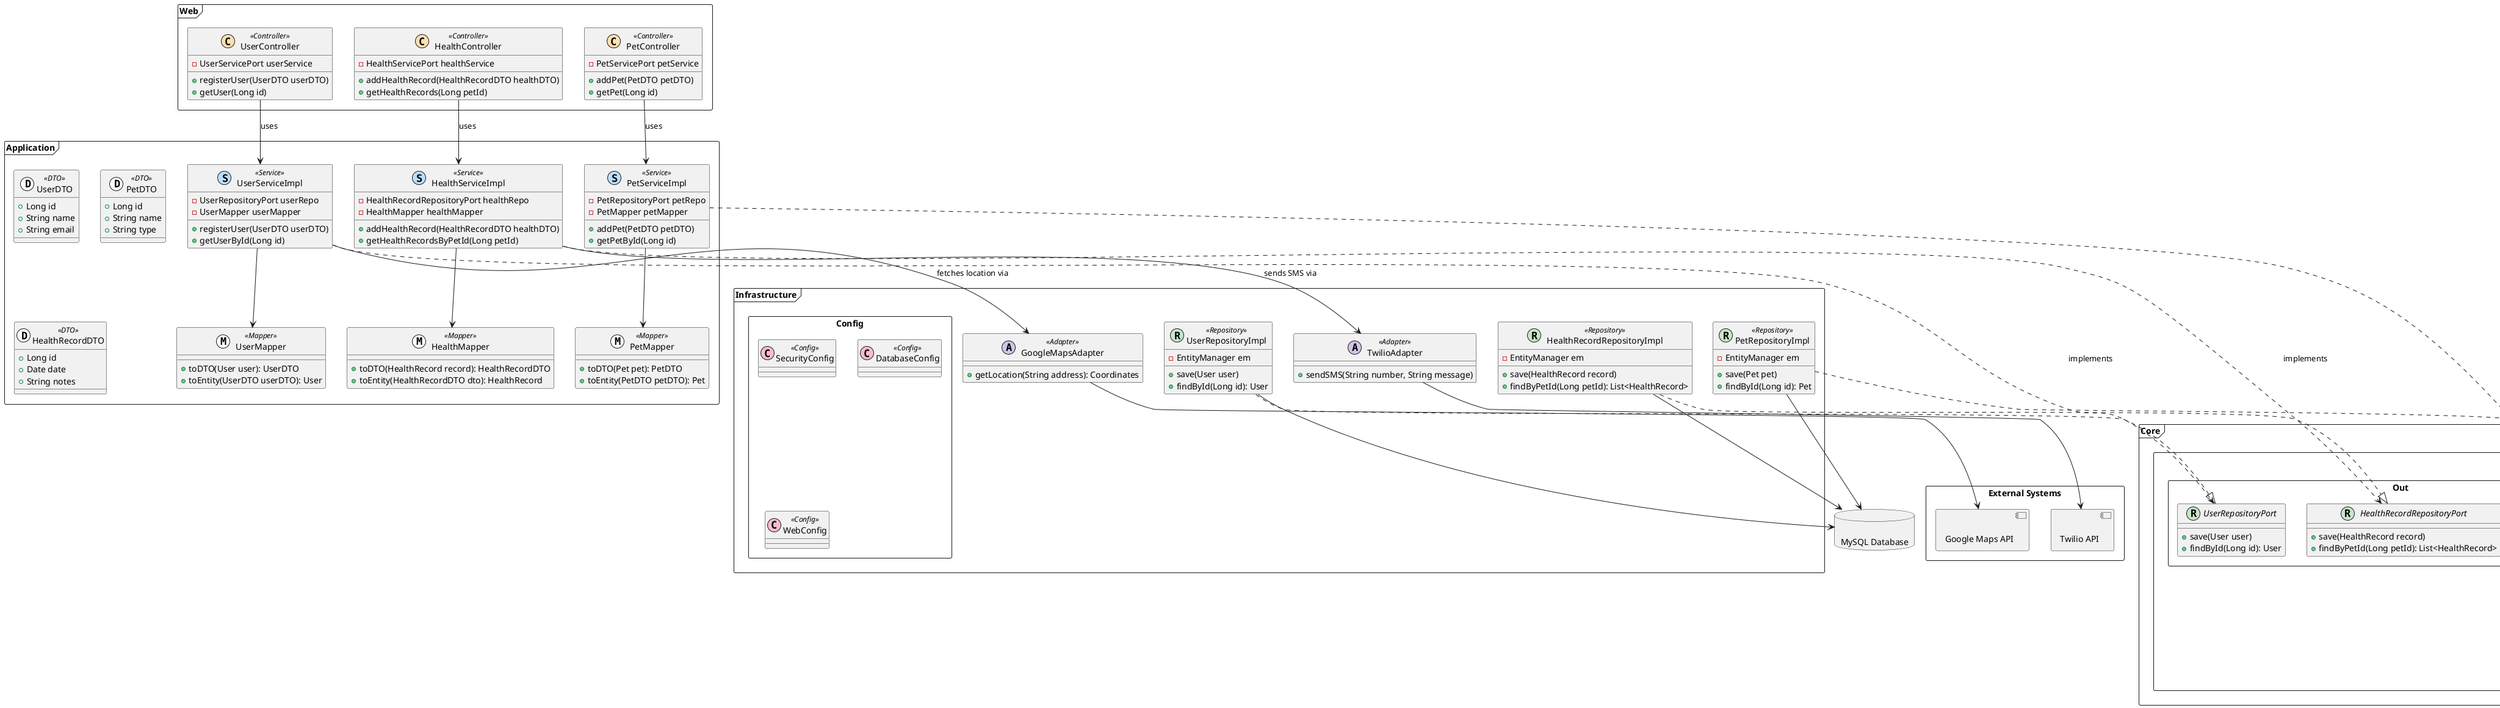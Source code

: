 @startuml architecture-overview
allowmixing

' Style settings
skinparam packageStyle rectangle
skinparam shadowing false

' Color definitions
!define ENTITY_COLOR #FFECB3
!define SERVICE_COLOR #BBDEFB
!define REPOSITORY_COLOR #C8E6C9
!define CONTROLLER_COLOR #FFE0B2
!define ADAPTER_COLOR #D1C4E9
!define CONFIG_COLOR #F8BBD0
!define EXTERNAL_SYSTEM_COLOR #CFD8DC
!define DATABASE_COLOR #B0BEC5

' Core package
package "Core" as Core <<Frame>> {
    package "Domain" <<Rectangle>> {
        class User << (E,ENTITY_COLOR) Entity >> {
            - Long id
            - String name
            - String email
        }

        class Pet << (E,ENTITY_COLOR) Entity >> {
            - Long id
            - String name
            - String type
        }

        class HealthRecord << (E,ENTITY_COLOR) Entity >> {
            - Long id
            - Date date
            - String notes
        }
    }

    package "Ports" <<Rectangle>> {
        package "In" <<Rectangle>> {
            interface UserServicePort << (S,SERVICE_COLOR) >> {
                {abstract}
                + registerUser(UserDTO userDTO)
                + getUserById(Long id)
            }
            interface PetServicePort << (S,SERVICE_COLOR) >> {
                {abstract}
                + addPet(PetDTO petDTO)
                + getPetById(Long id)
            }
            interface HealthServicePort << (S,SERVICE_COLOR) >> {
                {abstract}
                + addHealthRecord(HealthRecordDTO healthDTO)
                + getHealthRecordsByPetId(Long petId)
            }
        }

        package "Out" <<Rectangle>> {
            interface UserRepositoryPort << (R,REPOSITORY_COLOR) >> {
                {abstract}
                + save(User user)
                + findById(Long id): User
            }
            interface PetRepositoryPort << (R,REPOSITORY_COLOR) >> {
                {abstract}
                + save(Pet pet)
                + findById(Long id): Pet
            }
            interface HealthRecordRepositoryPort << (R,REPOSITORY_COLOR) >> {
                {abstract}
                + save(HealthRecord record)
                + findByPetId(Long petId): List<HealthRecord>
            }
        }
    }
}

' Application package
package "Application" as Application <<Frame>> {
    class UserServiceImpl << (S,SERVICE_COLOR) Service >> {
        - UserRepositoryPort userRepo
        - UserMapper userMapper
        + registerUser(UserDTO userDTO)
        + getUserById(Long id)
    }

    class PetServiceImpl << (S,SERVICE_COLOR) Service >> {
        - PetRepositoryPort petRepo
        - PetMapper petMapper
        + addPet(PetDTO petDTO)
        + getPetById(Long id)
    }

    class HealthServiceImpl << (S,SERVICE_COLOR) Service >> {
        - HealthRecordRepositoryPort healthRepo
        - HealthMapper healthMapper
        + addHealthRecord(HealthRecordDTO healthDTO)
        + getHealthRecordsByPetId(Long petId)
    }

    class UserMapper << (M,white) Mapper >> {
        + toDTO(User user): UserDTO
        + toEntity(UserDTO userDTO): User
    }

    class PetMapper << (M,white) Mapper >> {
        + toDTO(Pet pet): PetDTO
        + toEntity(PetDTO petDTO): Pet
    }

    class HealthMapper << (M,white) Mapper >> {
        + toDTO(HealthRecord record): HealthRecordDTO
        + toEntity(HealthRecordDTO dto): HealthRecord
    }

    class UserDTO << (D,white) DTO >> {
        + Long id
        + String name
        + String email
    }
    class PetDTO << (D,white) DTO >> {
        + Long id
        + String name
        + String type
    }
    class HealthRecordDTO << (D,white) DTO >> {
        + Long id
        + Date date
        + String notes
    }
}

' Infrastructure package
package "Infrastructure" as Infrastructure <<Frame>> {
    class UserRepositoryImpl << (R,REPOSITORY_COLOR) Repository >> {
        - EntityManager em
        + save(User user)
        + findById(Long id): User
    }

    class PetRepositoryImpl << (R,REPOSITORY_COLOR) Repository >> {
        - EntityManager em
        + save(Pet pet)
        + findById(Long id): Pet
    }

    class HealthRecordRepositoryImpl << (R,REPOSITORY_COLOR) Repository >> {
        - EntityManager em
        + save(HealthRecord record)
        + findByPetId(Long petId): List<HealthRecord>
    }

    class TwilioAdapter << (A,ADAPTER_COLOR) Adapter >> {
        + sendSMS(String number, String message)
    }

    class GoogleMapsAdapter << (A,ADAPTER_COLOR) Adapter >> {
        + getLocation(String address): Coordinates
    }

    package "Config" <<Rectangle>> {
        class SecurityConfig << (C,CONFIG_COLOR) Config >>
        class DatabaseConfig << (C,CONFIG_COLOR) Config >>
        class WebConfig << (C,CONFIG_COLOR) Config >>
    }
}

' Web package
package "Web" as Web <<Frame>> {
    class UserController << (C,CONTROLLER_COLOR) Controller >> {
        - UserServicePort userService
        + registerUser(UserDTO userDTO)
        + getUser(Long id)
    }

    class PetController << (C,CONTROLLER_COLOR) Controller >> {
        - PetServicePort petService
        + addPet(PetDTO petDTO)
        + getPet(Long id)
    }

    class HealthController << (C,CONTROLLER_COLOR) Controller >> {
        - HealthServicePort healthService
        + addHealthRecord(HealthRecordDTO healthDTO)
        + getHealthRecords(Long petId)
    }
}

' External systems
package "External Systems" <<Rectangle>> {
    component "Twilio API" << (X,EXTERNAL_SYSTEM_COLOR) >>
    component "Google Maps API" << (X,EXTERNAL_SYSTEM_COLOR) >>
}

' Database
database "MySQL Database" << (D,DATABASE_COLOR) >>

' Relationships between components
UserController --> UserServiceImpl : "uses"
PetController --> PetServiceImpl : "uses"
HealthController --> HealthServiceImpl : "uses"

UserServiceImpl ..> UserRepositoryPort : "implements"
PetServiceImpl ..> PetRepositoryPort : "implements"
HealthServiceImpl ..> HealthRecordRepositoryPort : "implements"

UserRepositoryImpl ..|> UserRepositoryPort
PetRepositoryImpl ..|> PetRepositoryPort
HealthRecordRepositoryImpl ..|> HealthRecordRepositoryPort

UserServiceImpl --> UserMapper
PetServiceImpl --> PetMapper
HealthServiceImpl --> HealthMapper

UserRepositoryImpl --> "MySQL Database"
PetRepositoryImpl --> "MySQL Database"
HealthRecordRepositoryImpl --> "MySQL Database"

HealthServiceImpl --> TwilioAdapter : "sends SMS via"
UserServiceImpl --> GoogleMapsAdapter : "fetches location via"

TwilioAdapter --> "Twilio API"
GoogleMapsAdapter --> "Google Maps API"

@enduml
